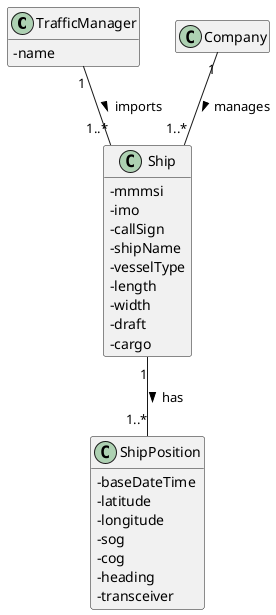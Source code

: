 @startuml
'https://plantuml.com/class-diagram
hide empty methods
hide empty attributes
skinparam classAttributeIconSize 0

class TrafficManager{
    -name
}

class Company{}

class Ship {
    -mmmsi /'MMSI - 1'/
    -imo /'IMO - 9'/
    -callSign /'CallSign - 10'/
    -shipName /'VesselName - 8'/
    -vesselType
    -length
    -width
    -draft /'Draft - 14'/
    -cargo
    '-shipPositions /'BST que guarda Positions'/
    '-vesselType /'objeto do tipo VesselType'/
}

class ShipPosition {
    -baseDateTime /'BaseDateTime - 2'/
    -latitude /'LAT - 3'/
    -longitude /'LON - 4'/
    -sog /'SOG - 5'/
    -cog /'COG - 6'/
    -heading /'Heading - 7'/
    -transceiver /'TransceiverClass - 16'/
}

TrafficManager "1" -- "1..*" Ship : imports >
Ship "1" -- "1..*" ShipPosition : has >
Company "1" -- "1..*" Ship : manages >

@enduml